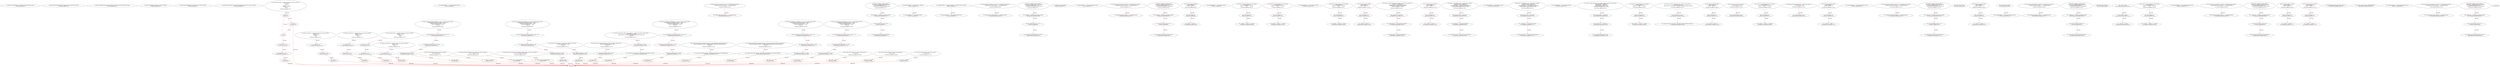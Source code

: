 digraph  {
13 [label="2_ function transfer(address to, uint256 value) external returns (bool);\n13-function_definition-3-3", method="transfer(address to,uint256 value)", type_label=function_definition];
28 [label="3_ function approve(address spender, uint256 value) external returns (bool);\n28-function_definition-4-4", method="approve(address spender,uint256 value)", type_label=function_definition];
43 [label="4_ function transferFrom(address from, address to, uint256 value) external returns (bool);\n43-function_definition-5-5", method="transferFrom(address from,address to,uint256 value)", type_label=function_definition];
62 [label="5_ function totalSupply() external view returns (uint256);\n62-function_definition-6-6", method="totalSupply()", type_label=function_definition];
70 [label="6_ function balanceOf(address who) external view returns (uint256);\n70-function_definition-7-7", method="balanceOf(address who)", type_label=function_definition];
82 [label="7_ function allowance(address owner, address spender) external view returns (uint256);\n82-function_definition-8-8", method="allowance(address owner,address spender)", type_label=function_definition];
133 [label="13_ function mul(uint256 a, uint256 b) internal pure returns (uint256) {\n        if (a == 0) {\n            return 0;\n        }\n        uint256 c = a * b;\n        require(c / a == b);\n        return c;\n    }\n133-function_definition-14-21", method="mul(uint256 a,uint256 b)", type_label=function_definition];
150 [label="14_ if_a == 0\n150-if-15-17", method="mul(uint256 a,uint256 b)", type_label=if];
2038 [label="14_ end_if", method="mul(uint256 a,uint256 b)", type_label=end_if];
155 [label="15_ return 0;\n155-return-16-16", method="mul(uint256 a,uint256 b)", type_label=return];
157 [label="17_ uint256 c = a * b;\n157-new_variable-18-18", method="mul(uint256 a,uint256 b)", type_label=new_variable];
165 [label="18_ require(c / a == b);\n165-expression_statement-19-19", method="mul(uint256 a,uint256 b)", type_label=expression_statement];
174 [label="19_ return c;\n174-return-20-20", method="mul(uint256 a,uint256 b)", type_label=return];
176 [label="21_ function div(uint256 a, uint256 b) internal pure returns (uint256) {\n        require(b > 0);\n        uint256 c = a / b;\n        return c;\n    }\n176-function_definition-22-26", method="div(uint256 a,uint256 b)", type_label=function_definition];
193 [label="22_ require(b > 0);\n193-expression_statement-23-23", method="div(uint256 a,uint256 b)", type_label=expression_statement];
200 [label="23_ uint256 c = a / b;\n200-new_variable-24-24", method="div(uint256 a,uint256 b)", type_label=new_variable];
208 [label="24_ return c;\n208-return-25-25", method="div(uint256 a,uint256 b)", type_label=return];
210 [label="26_ function sub(uint256 a, uint256 b) internal pure returns (uint256) {\n        require(b <= a);\n        uint256 c = a - b;\n        return c;\n    }\n210-function_definition-27-31", method="sub(uint256 a,uint256 b)", type_label=function_definition];
227 [label="27_ require(b <= a);\n227-expression_statement-28-28", method="sub(uint256 a,uint256 b)", type_label=expression_statement];
234 [label="28_ uint256 c = a - b;\n234-new_variable-29-29", method="sub(uint256 a,uint256 b)", type_label=new_variable];
242 [label="29_ return c;\n242-return-30-30", method="sub(uint256 a,uint256 b)", type_label=return];
244 [label="31_ function add(uint256 a, uint256 b) internal pure returns (uint256) {\n        uint256 c = a + b;\n        require(c >= a);\n        return c;\n    }\n244-function_definition-32-36", method="add(uint256 a,uint256 b)", type_label=function_definition];
261 [label="32_ uint256 c = a + b;\n261-new_variable-33-33", method="add(uint256 a,uint256 b)", type_label=new_variable];
269 [label="33_ require(c >= a);\n269-expression_statement-34-34", method="add(uint256 a,uint256 b)", type_label=expression_statement];
276 [label="34_ return c;\n276-return-35-35", method="add(uint256 a,uint256 b)", type_label=return];
278 [label="36_ function mod(uint256 a, uint256 b) internal pure returns (uint256) {\n        require(b != 0);\n        return a % b;\n    }\n278-function_definition-37-40", method="mod(uint256 a,uint256 b)", type_label=function_definition];
295 [label="37_ require(b != 0);\n295-expression_statement-38-38", method="mod(uint256 a,uint256 b)", type_label=expression_statement];
302 [label="38_ return a % b;\n302-return-39-39", method="mod(uint256 a,uint256 b)", type_label=return];
321 [label="44_ mapping(address => uint) public lockTime_intou1;\n321-new_variable-45-45", method="", type_label=new_variable];
328 [label="45_ function increaseLockTime_intou1(uint _secondsToIncrease) public {\n        lockTime_intou1[msg.sender] += _secondsToIncrease;   \n    }\n328-function_definition-46-48", method="increaseLockTime_intou1(uint _secondsToIncrease)", type_label=function_definition];
336 [label="46_ lockTime_intou1[msg.sender] += _secondsToIncrease;\n336-expression_statement-47-47", method="increaseLockTime_intou1(uint _secondsToIncrease)", type_label=expression_statement];
344 [label="48_ function withdraw_ovrflow1() public {\n        require(now > lockTime_intou1[msg.sender]);    \n        uint transferValue_intou1 = 10;           \n        msg.sender.transfer(transferValue_intou1);\n    }\n344-function_definition-49-53", method="withdraw_ovrflow1()", type_label=function_definition];
348 [label="49_ require(now > lockTime_intou1[msg.sender]);\n348-expression_statement-50-50", method="withdraw_ovrflow1()", type_label=expression_statement];
359 [label="50_ uint transferValue_intou1 = 10;\n359-new_variable-51-51", method="withdraw_ovrflow1()", type_label=new_variable];
365 [label="51_ msg.sender.transfer(transferValue_intou1);\n365-expression_statement-52-52", method="withdraw_ovrflow1()", type_label=expression_statement];
374 [label="53_ mapping (address => uint256) private _balances;\n374-new_variable-54-54", method="", type_label=new_variable];
381 [label="54_ mapping(address => uint) balances_intou2;\n381-new_variable-55-55", method="", type_label=new_variable];
387 [label="55_ function transfer_undrflow2(address _to, uint _value) public returns (bool) {\n    require(balances_intou2[msg.sender] - _value >= 0);   \n    balances_intou2[msg.sender] -= _value;   \n    balances_intou2[_to] += _value;   \n    return true;\n  }\n387-function_definition-56-61", method="transfer_undrflow2(address _to,uint _value)", type_label=function_definition];
403 [label="56_ require(balances_intou2[msg.sender] - _value >= 0);\n403-expression_statement-57-57", method="transfer_undrflow2(address _to,uint _value)", type_label=expression_statement];
416 [label="57_ balances_intou2[msg.sender] -= _value;\n416-expression_statement-58-58", method="transfer_undrflow2(address _to,uint _value)", type_label=expression_statement];
424 [label="58_ balances_intou2[_to] += _value;\n424-expression_statement-59-59", method="transfer_undrflow2(address _to,uint _value)", type_label=expression_statement];
430 [label="59_ return true;\n430-return-60-60", method="transfer_undrflow2(address _to,uint _value)", type_label=return];
433 [label="61_ mapping (address => mapping (address => uint256)) private _allowed;\n433-new_variable-62-62", method="", type_label=new_variable];
442 [label="62_ mapping(address => uint) public lockTime_intou17;\n442-new_variable-63-63", method="", type_label=new_variable];
449 [label="63_ function increaseLockTime_intou17(uint _secondsToIncrease) public {\n        lockTime_intou17[msg.sender] += _secondsToIncrease;   \n    }\n449-function_definition-64-66", method="increaseLockTime_intou17(uint _secondsToIncrease)", type_label=function_definition];
457 [label="64_ lockTime_intou17[msg.sender] += _secondsToIncrease;\n457-expression_statement-65-65", method="increaseLockTime_intou17(uint _secondsToIncrease)", type_label=expression_statement];
465 [label="66_ function withdraw_intou17() public {\n        require(now > lockTime_intou17[msg.sender]);    \n        uint transferValue_intou17 = 10;           \n        msg.sender.transfer(transferValue_intou17);\n    }\n465-function_definition-67-71", method="withdraw_intou17()", type_label=function_definition];
469 [label="67_ require(now > lockTime_intou17[msg.sender]);\n469-expression_statement-68-68", method="withdraw_intou17()", type_label=expression_statement];
480 [label="68_ uint transferValue_intou17 = 10;\n480-new_variable-69-69", method="withdraw_intou17()", type_label=new_variable];
486 [label="69_ msg.sender.transfer(transferValue_intou17);\n486-expression_statement-70-70", method="withdraw_intou17()", type_label=expression_statement];
495 [label="71_ uint256 private _totalSupply;\n495-new_variable-72-72", method="", type_label=new_variable];
500 [label="72_ function totalSupply() public view returns (uint256) {\n        return _totalSupply;\n    }\n500-function_definition-73-75", method="totalSupply()", type_label=function_definition];
509 [label="73_ return _totalSupply;\n509-return-74-74", method="totalSupply()", type_label=return];
511 [label="75_ mapping(address => uint) public lockTime_intou25;\n511-new_variable-76-76", method="", type_label=new_variable];
518 [label="76_ function increaseLockTime_intou25(uint _secondsToIncrease) public {\n        lockTime_intou25[msg.sender] += _secondsToIncrease;   \n    }\n518-function_definition-77-79", method="increaseLockTime_intou25(uint _secondsToIncrease)", type_label=function_definition];
526 [label="77_ lockTime_intou25[msg.sender] += _secondsToIncrease;\n526-expression_statement-78-78", method="increaseLockTime_intou25(uint _secondsToIncrease)", type_label=expression_statement];
534 [label="79_ function withdraw_intou25() public {\n        require(now > lockTime_intou25[msg.sender]);    \n        uint transferValue_intou25 = 10;           \n        msg.sender.transfer(transferValue_intou25);\n    }\n534-function_definition-80-84", method="withdraw_intou25()", type_label=function_definition];
538 [label="80_ require(now > lockTime_intou25[msg.sender]);\n538-expression_statement-81-81", method="withdraw_intou25()", type_label=expression_statement];
549 [label="81_ uint transferValue_intou25 = 10;\n549-new_variable-82-82", method="withdraw_intou25()", type_label=new_variable];
555 [label="82_ msg.sender.transfer(transferValue_intou25);\n555-expression_statement-83-83", method="withdraw_intou25()", type_label=expression_statement];
564 [label="84_ function balanceOf(address owner) public view returns (uint256) {\n        return _balances[owner];\n    }\n564-function_definition-85-87", method="balanceOf(address owner)", type_label=function_definition];
577 [label="85_ return _balances[owner];\n577-return-86-86", method="balanceOf(address owner)", type_label=return];
581 [label="87_ function bug_intou19() public{\n    uint8 vundflw =0;\n    vundflw = vundflw -10;    \n}\n581-function_definition-88-91", method="bug_intou19()", type_label=function_definition];
585 [label="88_ uint8 vundflw =0;\n585-new_variable-89-89", method="bug_intou19()", type_label=new_variable];
591 [label="89_ vundflw = vundflw -10;\n591-expression_statement-90-90", method="bug_intou19()", type_label=expression_statement];
597 [label="91_ function allowance(address owner, address spender) public view returns (uint256) {\n        return _allowed[owner][spender];\n    }\n597-function_definition-92-94", method="allowance(address owner,address spender)", type_label=function_definition];
614 [label="92_ return _allowed[owner][spender];\n614-return-93-93", method="allowance(address owner,address spender)", type_label=return];
620 [label="94_ mapping(address => uint) balances_intou26;\n620-new_variable-95-95", method="", type_label=new_variable];
626 [label="95_ function transfer_intou26(address _to, uint _value) public returns (bool) {\n    require(balances_intou26[msg.sender] - _value >= 0);   \n    balances_intou26[msg.sender] -= _value;   \n    balances_intou26[_to] += _value;   \n    return true;\n  }\n626-function_definition-96-101", method="transfer_intou26(address _to,uint _value)", type_label=function_definition];
642 [label="96_ require(balances_intou26[msg.sender] - _value >= 0);\n642-expression_statement-97-97", method="transfer_intou26(address _to,uint _value)", type_label=expression_statement];
655 [label="97_ balances_intou26[msg.sender] -= _value;\n655-expression_statement-98-98", method="transfer_intou26(address _to,uint _value)", type_label=expression_statement];
663 [label="98_ balances_intou26[_to] += _value;\n663-expression_statement-99-99", method="transfer_intou26(address _to,uint _value)", type_label=expression_statement];
669 [label="99_ return true;\n669-return-100-100", method="transfer_intou26(address _to,uint _value)", type_label=return];
672 [label="101_ function transfer(address to, uint256 value) public returns (bool) {\n        _transfer(msg.sender, to, value);\n        return true;\n    }\n672-function_definition-102-105", method="transfer(address to,uint256 value)", type_label=function_definition];
688 [label="102_ _transfer(msg.sender, to, value);\n688-expression_statement-103-103", method="transfer(address to,uint256 value)", type_label=expression_statement];
699 [label="103_ return true;\n699-return-104-104", method="transfer(address to,uint256 value)", type_label=return];
702 [label="105_ function bug_intou20(uint8 p_intou20) public{\n    uint8 vundflw1=0;\n    vundflw1 = vundflw1 + p_intou20;    \n}\n702-function_definition-106-109", method="bug_intou20(uint8 p_intou20)", type_label=function_definition];
710 [label="106_ uint8 vundflw1=0;\n710-new_variable-107-107", method="bug_intou20(uint8 p_intou20)", type_label=new_variable];
716 [label="107_ vundflw1 = vundflw1 + p_intou20;\n716-expression_statement-108-108", method="bug_intou20(uint8 p_intou20)", type_label=expression_statement];
722 [label="109_ function approve(address spender, uint256 value) public returns (bool) {\n        _approve(msg.sender, spender, value);\n        return true;\n    }\n722-function_definition-110-113", method="approve(address spender,uint256 value)", type_label=function_definition];
738 [label="110_ _approve(msg.sender, spender, value);\n738-expression_statement-111-111", method="approve(address spender,uint256 value)", type_label=expression_statement];
749 [label="111_ return true;\n749-return-112-112", method="approve(address spender,uint256 value)", type_label=return];
752 [label="113_ function bug_intou32(uint8 p_intou32) public{\n    uint8 vundflw1=0;\n    vundflw1 = vundflw1 + p_intou32;    \n}\n752-function_definition-114-117", method="bug_intou32(uint8 p_intou32)", type_label=function_definition];
760 [label="114_ uint8 vundflw1=0;\n760-new_variable-115-115", method="bug_intou32(uint8 p_intou32)", type_label=new_variable];
766 [label="115_ vundflw1 = vundflw1 + p_intou32;\n766-expression_statement-116-116", method="bug_intou32(uint8 p_intou32)", type_label=expression_statement];
772 [label="117_ function transferFrom(address from, address to, uint256 value) public returns (bool) {\n        _transfer(from, to, value);\n        _approve(from, msg.sender, _allowed[from][msg.sender].sub(value));\n        return true;\n    }\n772-function_definition-118-122", method="transferFrom(address from,address to,uint256 value)", type_label=function_definition];
792 [label="118_ _transfer(from, to, value);\n792-expression_statement-119-119", method="transferFrom(address from,address to,uint256 value)", type_label=expression_statement];
801 [label="119_ _approve(from, msg.sender, _allowed[from][msg.sender].sub(value));\n801-expression_statement-120-120", method="transferFrom(address from,address to,uint256 value)", type_label=expression_statement];
823 [label="120_ return true;\n823-return-121-121", method="transferFrom(address from,address to,uint256 value)", type_label=return];
826 [label="122_ mapping(address => uint) balances_intou38;\n826-new_variable-123-123", method="", type_label=new_variable];
832 [label="123_ function transfer_intou38(address _to, uint _value) public returns (bool) {\n    require(balances_intou38[msg.sender] - _value >= 0);   \n    balances_intou38[msg.sender] -= _value;   \n    balances_intou38[_to] += _value;   \n    return true;\n  }\n832-function_definition-124-129", method="transfer_intou38(address _to,uint _value)", type_label=function_definition];
848 [label="124_ require(balances_intou38[msg.sender] - _value >= 0);\n848-expression_statement-125-125", method="transfer_intou38(address _to,uint _value)", type_label=expression_statement];
861 [label="125_ balances_intou38[msg.sender] -= _value;\n861-expression_statement-126-126", method="transfer_intou38(address _to,uint _value)", type_label=expression_statement];
869 [label="126_ balances_intou38[_to] += _value;\n869-expression_statement-127-127", method="transfer_intou38(address _to,uint _value)", type_label=expression_statement];
875 [label="127_ return true;\n875-return-128-128", method="transfer_intou38(address _to,uint _value)", type_label=return];
878 [label="129_ function increaseAllowance(address spender, uint256 addedValue) public returns (bool) {\n        _approve(msg.sender, spender, _allowed[msg.sender][spender].add(addedValue));\n        return true;\n    }\n878-function_definition-130-133", method="increaseAllowance(address spender,uint256 addedValue)", type_label=function_definition];
894 [label="130_ _approve(msg.sender, spender, _allowed[msg.sender][spender].add(addedValue));\n894-expression_statement-131-131", method="increaseAllowance(address spender,uint256 addedValue)", type_label=expression_statement];
916 [label="131_ return true;\n916-return-132-132", method="increaseAllowance(address spender,uint256 addedValue)", type_label=return];
919 [label="133_ function bug_intou4(uint8 p_intou4) public{\n    uint8 vundflw1=0;\n    vundflw1 = vundflw1 + p_intou4;    \n}\n919-function_definition-134-137", method="bug_intou4(uint8 p_intou4)", type_label=function_definition];
927 [label="134_ uint8 vundflw1=0;\n927-new_variable-135-135", method="bug_intou4(uint8 p_intou4)", type_label=new_variable];
933 [label="135_ vundflw1 = vundflw1 + p_intou4;\n933-expression_statement-136-136", method="bug_intou4(uint8 p_intou4)", type_label=expression_statement];
939 [label="137_ function decreaseAllowance(address spender, uint256 subtractedValue) public returns (bool) {\n        _approve(msg.sender, spender, _allowed[msg.sender][spender].sub(subtractedValue));\n        return true;\n    }\n939-function_definition-138-141", method="decreaseAllowance(address spender,uint256 subtractedValue)", type_label=function_definition];
955 [label="138_ _approve(msg.sender, spender, _allowed[msg.sender][spender].sub(subtractedValue));\n955-expression_statement-139-139", method="decreaseAllowance(address spender,uint256 subtractedValue)", type_label=expression_statement];
977 [label="139_ return true;\n977-return-140-140", method="decreaseAllowance(address spender,uint256 subtractedValue)", type_label=return];
980 [label="141_ function bug_intou7() public{\n    uint8 vundflw =0;\n    vundflw = vundflw -10;    \n}\n980-function_definition-142-145", method="bug_intou7()", type_label=function_definition];
984 [label="142_ uint8 vundflw =0;\n984-new_variable-143-143", method="bug_intou7()", type_label=new_variable];
990 [label="143_ vundflw = vundflw -10;\n990-expression_statement-144-144", method="bug_intou7()", type_label=expression_statement];
996 [label="145_ function _transfer(address from, address to, uint256 value) internal {\n        require(to != address(0));\n        _balances[from] = _balances[from].sub(value);\n        _balances[to] = _balances[to].add(value);\n        emit Transfer(from, to, value);\n    }\n996-function_definition-146-151", method="_transfer(address from,address to,uint256 value)", type_label=function_definition];
1012 [label="146_ require(to != address(0));\n1012-expression_statement-147-147", method="_transfer(address from,address to,uint256 value)", type_label=expression_statement];
1021 [label="147_ _balances[from] = _balances[from].sub(value);\n1021-expression_statement-148-148", method="_transfer(address from,address to,uint256 value)", type_label=expression_statement];
1034 [label="148_ _balances[to] = _balances[to].add(value);\n1034-expression_statement-149-149", method="_transfer(address from,address to,uint256 value)", type_label=expression_statement];
1055 [label="151_ function bug_intou23() public{\n    uint8 vundflw =0;\n    vundflw = vundflw -10;    \n}\n1055-function_definition-152-155", method="bug_intou23()", type_label=function_definition];
1059 [label="152_ uint8 vundflw =0;\n1059-new_variable-153-153", method="bug_intou23()", type_label=new_variable];
1065 [label="153_ vundflw = vundflw -10;\n1065-expression_statement-154-154", method="bug_intou23()", type_label=expression_statement];
1071 [label="155_ function _mint(address account, uint256 value) internal {\n        require(account != address(0));\n        _totalSupply = _totalSupply.add(value);\n        _balances[account] = _balances[account].add(value);\n        emit Transfer(address(0), account, value);\n    }\n1071-function_definition-156-161", method="_mint(address account,uint256 value)", type_label=function_definition];
1083 [label="156_ require(account != address(0));\n1083-expression_statement-157-157", method="_mint(address account,uint256 value)", type_label=expression_statement];
1092 [label="157_ _totalSupply = _totalSupply.add(value);\n1092-expression_statement-158-158", method="_mint(address account,uint256 value)", type_label=expression_statement];
1101 [label="158_ _balances[account] = _balances[account].add(value);\n1101-expression_statement-159-159", method="_mint(address account,uint256 value)", type_label=expression_statement];
1124 [label="161_ mapping(address => uint) balances_intou14;\n1124-new_variable-162-162", method="", type_label=new_variable];
1130 [label="162_ function transfer_intou14(address _to, uint _value) public returns (bool) {\n    require(balances_intou14[msg.sender] - _value >= 0);   \n    balances_intou14[msg.sender] -= _value;   \n    balances_intou14[_to] += _value;   \n    return true;\n  }\n1130-function_definition-163-168", method="transfer_intou14(address _to,uint _value)", type_label=function_definition];
1146 [label="163_ require(balances_intou14[msg.sender] - _value >= 0);\n1146-expression_statement-164-164", method="transfer_intou14(address _to,uint _value)", type_label=expression_statement];
1159 [label="164_ balances_intou14[msg.sender] -= _value;\n1159-expression_statement-165-165", method="transfer_intou14(address _to,uint _value)", type_label=expression_statement];
1167 [label="165_ balances_intou14[_to] += _value;\n1167-expression_statement-166-166", method="transfer_intou14(address _to,uint _value)", type_label=expression_statement];
1173 [label="166_ return true;\n1173-return-167-167", method="transfer_intou14(address _to,uint _value)", type_label=return];
1176 [label="168_ function _burn(address account, uint256 value) internal {\n        require(account != address(0));\n        _totalSupply = _totalSupply.sub(value);\n        _balances[account] = _balances[account].sub(value);\n        emit Transfer(account, address(0), value);\n    }\n1176-function_definition-169-174", method="_burn(address account,uint256 value)", type_label=function_definition];
1188 [label="169_ require(account != address(0));\n1188-expression_statement-170-170", method="_burn(address account,uint256 value)", type_label=expression_statement];
1197 [label="170_ _totalSupply = _totalSupply.sub(value);\n1197-expression_statement-171-171", method="_burn(address account,uint256 value)", type_label=expression_statement];
1206 [label="171_ _balances[account] = _balances[account].sub(value);\n1206-expression_statement-172-172", method="_burn(address account,uint256 value)", type_label=expression_statement];
1229 [label="174_ mapping(address => uint) balances_intou30;\n1229-new_variable-175-175", method="", type_label=new_variable];
1235 [label="175_ function transfer_intou30(address _to, uint _value) public returns (bool) {\n    require(balances_intou30[msg.sender] - _value >= 0);   \n    balances_intou30[msg.sender] -= _value;   \n    balances_intou30[_to] += _value;   \n    return true;\n  }\n1235-function_definition-176-181", method="transfer_intou30(address _to,uint _value)", type_label=function_definition];
1251 [label="176_ require(balances_intou30[msg.sender] - _value >= 0);\n1251-expression_statement-177-177", method="transfer_intou30(address _to,uint _value)", type_label=expression_statement];
1264 [label="177_ balances_intou30[msg.sender] -= _value;\n1264-expression_statement-178-178", method="transfer_intou30(address _to,uint _value)", type_label=expression_statement];
1272 [label="178_ balances_intou30[_to] += _value;\n1272-expression_statement-179-179", method="transfer_intou30(address _to,uint _value)", type_label=expression_statement];
1278 [label="179_ return true;\n1278-return-180-180", method="transfer_intou30(address _to,uint _value)", type_label=return];
1281 [label="181_ function _approve(address owner, address spender, uint256 value) internal {\n        require(spender != address(0));\n        require(owner != address(0));\n        _allowed[owner][spender] = value;\n        emit Approval(owner, spender, value);\n    }\n1281-function_definition-182-187", method="_approve(address owner,address spender,uint256 value)", type_label=function_definition];
1297 [label="182_ require(spender != address(0));\n1297-expression_statement-183-183", method="_approve(address owner,address spender,uint256 value)", type_label=expression_statement];
1306 [label="183_ require(owner != address(0));\n1306-expression_statement-184-184", method="_approve(address owner,address spender,uint256 value)", type_label=expression_statement];
1315 [label="184_ _allowed[owner][spender] = value;\n1315-expression_statement-185-185", method="_approve(address owner,address spender,uint256 value)", type_label=expression_statement];
1331 [label="187_ function bug_intou8(uint8 p_intou8) public{\n    uint8 vundflw1=0;\n    vundflw1 = vundflw1 + p_intou8;    \n}\n1331-function_definition-188-191", method="bug_intou8(uint8 p_intou8)", type_label=function_definition];
1339 [label="188_ uint8 vundflw1=0;\n1339-new_variable-189-189", method="bug_intou8(uint8 p_intou8)", type_label=new_variable];
1345 [label="189_ vundflw1 = vundflw1 + p_intou8;\n1345-expression_statement-190-190", method="bug_intou8(uint8 p_intou8)", type_label=expression_statement];
1351 [label="191_ function _burnFrom(address account, uint256 value) internal {\n        _burn(account, value);\n        _approve(account, msg.sender, _allowed[account][msg.sender].sub(value));\n    }\n1351-function_definition-192-195", method="_burnFrom(address account,uint256 value)", type_label=function_definition];
1363 [label="192_ _burn(account, value);\n1363-expression_statement-193-193", method="_burnFrom(address account,uint256 value)", type_label=expression_statement];
1370 [label="193_ _approve(account, msg.sender, _allowed[account][msg.sender].sub(value));\n1370-expression_statement-194-194", method="_burnFrom(address account,uint256 value)", type_label=expression_statement];
1392 [label="195_ function bug_intou39() public{\n    uint8 vundflw =0;\n    vundflw = vundflw -10;    \n}\n1392-function_definition-196-199", method="bug_intou39()", type_label=function_definition];
1396 [label="196_ uint8 vundflw =0;\n1396-new_variable-197-197", method="bug_intou39()", type_label=new_variable];
1402 [label="197_ vundflw = vundflw -10;\n1402-expression_statement-198-198", method="bug_intou39()", type_label=expression_statement];
1418 [label="202_ function burn(uint256 value) public {\n        _burn(msg.sender, value);\n    }\n1418-function_definition-203-205", method="burn(uint256 value)", type_label=function_definition];
1426 [label="203_ _burn(msg.sender, value);\n1426-expression_statement-204-204", method="burn(uint256 value)", type_label=expression_statement];
1435 [label="205_ function bug_intou36(uint8 p_intou36) public{\n    uint8 vundflw1=0;\n    vundflw1 = vundflw1 + p_intou36;    \n}\n1435-function_definition-206-209", method="bug_intou36(uint8 p_intou36)", type_label=function_definition];
1443 [label="206_ uint8 vundflw1=0;\n1443-new_variable-207-207", method="bug_intou36(uint8 p_intou36)", type_label=new_variable];
1449 [label="207_ vundflw1 = vundflw1 + p_intou36;\n1449-expression_statement-208-208", method="bug_intou36(uint8 p_intou36)", type_label=expression_statement];
1455 [label="209_ function burnFrom(address from, uint256 value) public {\n        _burnFrom(from, value);\n    }\n1455-function_definition-210-212", method="burnFrom(address from,uint256 value)", type_label=function_definition];
1467 [label="210_ _burnFrom(from, value);\n1467-expression_statement-211-211", method="burnFrom(address from,uint256 value)", type_label=expression_statement];
1474 [label="212_ function bug_intou35() public{\n    uint8 vundflw =0;\n    vundflw = vundflw -10;    \n}\n1474-function_definition-213-216", method="bug_intou35()", type_label=function_definition];
1478 [label="213_ uint8 vundflw =0;\n1478-new_variable-214-214", method="bug_intou35()", type_label=new_variable];
1484 [label="214_ vundflw = vundflw -10;\n1484-expression_statement-215-215", method="bug_intou35()", type_label=expression_statement];
1500 [label="219_ mapping(address => uint) public lockTime_intou37;\n1500-new_variable-220-220", method="", type_label=new_variable];
1507 [label="220_ function increaseLockTime_intou37(uint _secondsToIncrease) public {\n        lockTime_intou37[msg.sender] += _secondsToIncrease;   \n    }\n1507-function_definition-221-223", method="increaseLockTime_intou37(uint _secondsToIncrease)", type_label=function_definition];
1515 [label="221_ lockTime_intou37[msg.sender] += _secondsToIncrease;\n1515-expression_statement-222-222", method="increaseLockTime_intou37(uint _secondsToIncrease)", type_label=expression_statement];
1523 [label="223_ function withdraw_intou37() public {\n        require(now > lockTime_intou37[msg.sender]);    \n        uint transferValue_intou37 = 10;           \n        msg.sender.transfer(transferValue_intou37);\n    }\n1523-function_definition-224-228", method="withdraw_intou37()", type_label=function_definition];
1527 [label="224_ require(now > lockTime_intou37[msg.sender]);\n1527-expression_statement-225-225", method="withdraw_intou37()", type_label=expression_statement];
1538 [label="225_ uint transferValue_intou37 = 10;\n1538-new_variable-226-226", method="withdraw_intou37()", type_label=new_variable];
1544 [label="226_ msg.sender.transfer(transferValue_intou37);\n1544-expression_statement-227-227", method="withdraw_intou37()", type_label=expression_statement];
1553 [label="228_ string private _name;\n1553-new_variable-229-229", method="", type_label=new_variable];
1558 [label="229_ function bug_intou3() public{\n    uint8 vundflw =0;\n    vundflw = vundflw -10;    \n}\n1558-function_definition-230-233", method="bug_intou3()", type_label=function_definition];
1562 [label="230_ uint8 vundflw =0;\n1562-new_variable-231-231", method="bug_intou3()", type_label=new_variable];
1568 [label="231_ vundflw = vundflw -10;\n1568-expression_statement-232-232", method="bug_intou3()", type_label=expression_statement];
1574 [label="233_ string private _symbol;\n1574-new_variable-234-234", method="", type_label=new_variable];
1579 [label="234_ mapping(address => uint) public lockTime_intou9;\n1579-new_variable-235-235", method="", type_label=new_variable];
1586 [label="235_ function increaseLockTime_intou9(uint _secondsToIncrease) public {\n        lockTime_intou9[msg.sender] += _secondsToIncrease;   \n    }\n1586-function_definition-236-238", method="increaseLockTime_intou9(uint _secondsToIncrease)", type_label=function_definition];
1594 [label="236_ lockTime_intou9[msg.sender] += _secondsToIncrease;\n1594-expression_statement-237-237", method="increaseLockTime_intou9(uint _secondsToIncrease)", type_label=expression_statement];
1602 [label="238_ function withdraw_intou9() public {\n        require(now > lockTime_intou9[msg.sender]);    \n        uint transferValue_intou9 = 10;           \n        msg.sender.transfer(transferValue_intou9);\n    }\n1602-function_definition-239-243", method="withdraw_intou9()", type_label=function_definition];
1606 [label="239_ require(now > lockTime_intou9[msg.sender]);\n1606-expression_statement-240-240", method="withdraw_intou9()", type_label=expression_statement];
1617 [label="240_ uint transferValue_intou9 = 10;\n1617-new_variable-241-241", method="withdraw_intou9()", type_label=new_variable];
1623 [label="241_ msg.sender.transfer(transferValue_intou9);\n1623-expression_statement-242-242", method="withdraw_intou9()", type_label=expression_statement];
1632 [label="243_ uint8 private _decimals;\n1632-new_variable-244-244", method="", type_label=new_variable];
1651 [label="245_ _name = name;\n1651-expression_statement-246-246", method="", type_label=expression_statement];
1655 [label="246_ _symbol = symbol;\n1655-expression_statement-247-247", method="", type_label=expression_statement];
1659 [label="247_ _decimals = decimals;\n1659-expression_statement-248-248", method="", type_label=expression_statement];
1663 [label="249_ function bug_intou40(uint8 p_intou40) public{\n    uint8 vundflw1=0;\n    vundflw1 = vundflw1 + p_intou40;    \n}\n1663-function_definition-250-253", method="bug_intou40(uint8 p_intou40)", type_label=function_definition];
1671 [label="250_ uint8 vundflw1=0;\n1671-new_variable-251-251", method="bug_intou40(uint8 p_intou40)", type_label=new_variable];
1677 [label="251_ vundflw1 = vundflw1 + p_intou40;\n1677-expression_statement-252-252", method="bug_intou40(uint8 p_intou40)", type_label=expression_statement];
1683 [label="253_ function name() public view returns (string memory) {\n        return _name;\n    }\n1683-function_definition-254-256", method="name()", type_label=function_definition];
1692 [label="254_ return _name;\n1692-return-255-255", method="name()", type_label=return];
1694 [label="256_ mapping(address => uint) public lockTime_intou33;\n1694-new_variable-257-257", method="", type_label=new_variable];
1701 [label="257_ function increaseLockTime_intou33(uint _secondsToIncrease) public {\n        lockTime_intou33[msg.sender] += _secondsToIncrease;   \n    }\n1701-function_definition-258-260", method="increaseLockTime_intou33(uint _secondsToIncrease)", type_label=function_definition];
1709 [label="258_ lockTime_intou33[msg.sender] += _secondsToIncrease;\n1709-expression_statement-259-259", method="increaseLockTime_intou33(uint _secondsToIncrease)", type_label=expression_statement];
1717 [label="260_ function withdraw_intou33() public {\n        require(now > lockTime_intou33[msg.sender]);    \n        uint transferValue_intou33 = 10;           \n        msg.sender.transfer(transferValue_intou33);\n    }\n1717-function_definition-261-265", method="withdraw_intou33()", type_label=function_definition];
1721 [label="261_ require(now > lockTime_intou33[msg.sender]);\n1721-expression_statement-262-262", method="withdraw_intou33()", type_label=expression_statement];
1732 [label="262_ uint transferValue_intou33 = 10;\n1732-new_variable-263-263", method="withdraw_intou33()", type_label=new_variable];
1738 [label="263_ msg.sender.transfer(transferValue_intou33);\n1738-expression_statement-264-264", method="withdraw_intou33()", type_label=expression_statement];
1747 [label="265_ function symbol() public view returns (string memory) {\n        return _symbol;\n    }\n1747-function_definition-266-268", method="symbol()", type_label=function_definition];
1756 [label="266_ return _symbol;\n1756-return-267-267", method="symbol()", type_label=return];
1758 [label="268_ function bug_intou27() public{\n    uint8 vundflw =0;\n    vundflw = vundflw -10;    \n}\n1758-function_definition-269-272", method="bug_intou27()", type_label=function_definition];
1762 [label="269_ uint8 vundflw =0;\n1762-new_variable-270-270", method="bug_intou27()", type_label=new_variable];
1768 [label="270_ vundflw = vundflw -10;\n1768-expression_statement-271-271", method="bug_intou27()", type_label=expression_statement];
1774 [label="272_ function decimals() public view returns (uint8) {\n        return _decimals;\n    }\n1774-function_definition-273-275", method="decimals()", type_label=function_definition];
1783 [label="273_ return _decimals;\n1783-return-274-274", method="decimals()", type_label=return];
1785 [label="275_ function bug_intou31() public{\n    uint8 vundflw =0;\n    vundflw = vundflw -10;    \n}\n1785-function_definition-276-279", method="bug_intou31()", type_label=function_definition];
1789 [label="276_ uint8 vundflw =0;\n1789-new_variable-277-277", method="bug_intou31()", type_label=new_variable];
1795 [label="277_ vundflw = vundflw -10;\n1795-expression_statement-278-278", method="bug_intou31()", type_label=expression_statement];
1818 [label="282_ ERC20Detailed('Aggregion Token', 'AGR', 4)\n1818-expression_statement-283-283", method="", type_label=expression_statement];
1829 [label="283_ super._mint(msg.sender, 30000000000000);\n1829-expression_statement-284-284", method="", type_label=expression_statement];
1840 [label="285_ mapping(address => uint) public lockTime_intou13;\n1840-new_variable-286-286", method="", type_label=new_variable];
1847 [label="286_ function increaseLockTime_intou13(uint _secondsToIncrease) public {\n        lockTime_intou13[msg.sender] += _secondsToIncrease;   \n    }\n1847-function_definition-287-289", method="increaseLockTime_intou13(uint _secondsToIncrease)", type_label=function_definition];
1855 [label="287_ lockTime_intou13[msg.sender] += _secondsToIncrease;\n1855-expression_statement-288-288", method="increaseLockTime_intou13(uint _secondsToIncrease)", type_label=expression_statement];
1863 [label="289_ function withdraw_intou13() public {\n        require(now > lockTime_intou13[msg.sender]);    \n        uint transferValue_intou13 = 10;           \n        msg.sender.transfer(transferValue_intou13);\n    }\n1863-function_definition-290-294", method="withdraw_intou13()", type_label=function_definition];
1867 [label="290_ require(now > lockTime_intou13[msg.sender]);\n1867-expression_statement-291-291", method="withdraw_intou13()", type_label=expression_statement];
1878 [label="291_ uint transferValue_intou13 = 10;\n1878-new_variable-292-292", method="withdraw_intou13()", type_label=new_variable];
1884 [label="292_ msg.sender.transfer(transferValue_intou13);\n1884-expression_statement-293-293", method="withdraw_intou13()", type_label=expression_statement];
1 [label="0_ start_node", method="", type_label=start];
2 [label="0_ exit_node", method="", type_label=exit];
133 -> 150  [color=red, controlflow_type=next_line, edge_type=CFG_edge, key=0, label=next_line];
150 -> 155  [color=red, controlflow_type=pos_next, edge_type=CFG_edge, key=0, label=pos_next];
150 -> 2038  [color=red, controlflow_type=neg_next, edge_type=CFG_edge, key=0, label=neg_next];
2038 -> 157  [color=red, controlflow_type=next_line, edge_type=CFG_edge, key=0, label=next_line];
155 -> 2038  [color=red, controlflow_type=end_if, edge_type=CFG_edge, key=0, label=end_if];
155 -> 2  [color=red, controlflow_type=return_exit, edge_type=CFG_edge, key=0, label=return_exit];
157 -> 165  [color=red, controlflow_type=next_line, edge_type=CFG_edge, key=0, label=next_line];
165 -> 174  [color=red, controlflow_type=next_line, edge_type=CFG_edge, key=0, label=next_line];
174 -> 2  [color=red, controlflow_type=return_exit, edge_type=CFG_edge, key=0, label=return_exit];
176 -> 193  [color=red, controlflow_type=next_line, edge_type=CFG_edge, key=0, label=next_line];
193 -> 200  [color=red, controlflow_type=next_line, edge_type=CFG_edge, key=0, label=next_line];
200 -> 208  [color=red, controlflow_type=next_line, edge_type=CFG_edge, key=0, label=next_line];
208 -> 2  [color=red, controlflow_type=return_exit, edge_type=CFG_edge, key=0, label=return_exit];
210 -> 227  [color=red, controlflow_type=next_line, edge_type=CFG_edge, key=0, label=next_line];
227 -> 234  [color=red, controlflow_type=next_line, edge_type=CFG_edge, key=0, label=next_line];
234 -> 242  [color=red, controlflow_type=next_line, edge_type=CFG_edge, key=0, label=next_line];
242 -> 2  [color=red, controlflow_type=return_exit, edge_type=CFG_edge, key=0, label=return_exit];
244 -> 261  [color=red, controlflow_type=next_line, edge_type=CFG_edge, key=0, label=next_line];
261 -> 269  [color=red, controlflow_type=next_line, edge_type=CFG_edge, key=0, label=next_line];
269 -> 276  [color=red, controlflow_type=next_line, edge_type=CFG_edge, key=0, label=next_line];
276 -> 2  [color=red, controlflow_type=return_exit, edge_type=CFG_edge, key=0, label=return_exit];
278 -> 295  [color=red, controlflow_type=next_line, edge_type=CFG_edge, key=0, label=next_line];
295 -> 302  [color=red, controlflow_type=next_line, edge_type=CFG_edge, key=0, label=next_line];
302 -> 2  [color=red, controlflow_type=return_exit, edge_type=CFG_edge, key=0, label=return_exit];
328 -> 336  [color=red, controlflow_type=next_line, edge_type=CFG_edge, key=0, label=next_line];
344 -> 348  [color=red, controlflow_type=next_line, edge_type=CFG_edge, key=0, label=next_line];
348 -> 359  [color=red, controlflow_type=next_line, edge_type=CFG_edge, key=0, label=next_line];
359 -> 365  [color=red, controlflow_type=next_line, edge_type=CFG_edge, key=0, label=next_line];
374 -> 381  [color=red, controlflow_type=next_line, edge_type=CFG_edge, key=0, label=next_line];
387 -> 403  [color=red, controlflow_type=next_line, edge_type=CFG_edge, key=0, label=next_line];
403 -> 416  [color=red, controlflow_type=next_line, edge_type=CFG_edge, key=0, label=next_line];
416 -> 424  [color=red, controlflow_type=next_line, edge_type=CFG_edge, key=0, label=next_line];
424 -> 430  [color=red, controlflow_type=next_line, edge_type=CFG_edge, key=0, label=next_line];
430 -> 2  [color=red, controlflow_type=return_exit, edge_type=CFG_edge, key=0, label=return_exit];
433 -> 442  [color=red, controlflow_type=next_line, edge_type=CFG_edge, key=0, label=next_line];
449 -> 457  [color=red, controlflow_type=next_line, edge_type=CFG_edge, key=0, label=next_line];
465 -> 469  [color=red, controlflow_type=next_line, edge_type=CFG_edge, key=0, label=next_line];
469 -> 480  [color=red, controlflow_type=next_line, edge_type=CFG_edge, key=0, label=next_line];
480 -> 486  [color=red, controlflow_type=next_line, edge_type=CFG_edge, key=0, label=next_line];
500 -> 509  [color=red, controlflow_type=next_line, edge_type=CFG_edge, key=0, label=next_line];
509 -> 2  [color=red, controlflow_type=return_exit, edge_type=CFG_edge, key=0, label=return_exit];
518 -> 526  [color=red, controlflow_type=next_line, edge_type=CFG_edge, key=0, label=next_line];
534 -> 538  [color=red, controlflow_type=next_line, edge_type=CFG_edge, key=0, label=next_line];
538 -> 549  [color=red, controlflow_type=next_line, edge_type=CFG_edge, key=0, label=next_line];
549 -> 555  [color=red, controlflow_type=next_line, edge_type=CFG_edge, key=0, label=next_line];
564 -> 577  [color=red, controlflow_type=next_line, edge_type=CFG_edge, key=0, label=next_line];
577 -> 2  [color=red, controlflow_type=return_exit, edge_type=CFG_edge, key=0, label=return_exit];
581 -> 585  [color=red, controlflow_type=next_line, edge_type=CFG_edge, key=0, label=next_line];
585 -> 591  [color=red, controlflow_type=next_line, edge_type=CFG_edge, key=0, label=next_line];
597 -> 614  [color=red, controlflow_type=next_line, edge_type=CFG_edge, key=0, label=next_line];
614 -> 2  [color=red, controlflow_type=return_exit, edge_type=CFG_edge, key=0, label=return_exit];
626 -> 642  [color=red, controlflow_type=next_line, edge_type=CFG_edge, key=0, label=next_line];
642 -> 655  [color=red, controlflow_type=next_line, edge_type=CFG_edge, key=0, label=next_line];
655 -> 663  [color=red, controlflow_type=next_line, edge_type=CFG_edge, key=0, label=next_line];
663 -> 669  [color=red, controlflow_type=next_line, edge_type=CFG_edge, key=0, label=next_line];
669 -> 2  [color=red, controlflow_type=return_exit, edge_type=CFG_edge, key=0, label=return_exit];
672 -> 688  [color=red, controlflow_type=next_line, edge_type=CFG_edge, key=0, label=next_line];
688 -> 699  [color=red, controlflow_type=next_line, edge_type=CFG_edge, key=0, label=next_line];
699 -> 2  [color=red, controlflow_type=return_exit, edge_type=CFG_edge, key=0, label=return_exit];
702 -> 710  [color=red, controlflow_type=next_line, edge_type=CFG_edge, key=0, label=next_line];
710 -> 716  [color=red, controlflow_type=next_line, edge_type=CFG_edge, key=0, label=next_line];
722 -> 738  [color=red, controlflow_type=next_line, edge_type=CFG_edge, key=0, label=next_line];
738 -> 749  [color=red, controlflow_type=next_line, edge_type=CFG_edge, key=0, label=next_line];
749 -> 2  [color=red, controlflow_type=return_exit, edge_type=CFG_edge, key=0, label=return_exit];
752 -> 760  [color=red, controlflow_type=next_line, edge_type=CFG_edge, key=0, label=next_line];
760 -> 766  [color=red, controlflow_type=next_line, edge_type=CFG_edge, key=0, label=next_line];
772 -> 792  [color=red, controlflow_type=next_line, edge_type=CFG_edge, key=0, label=next_line];
792 -> 801  [color=red, controlflow_type=next_line, edge_type=CFG_edge, key=0, label=next_line];
801 -> 823  [color=red, controlflow_type=next_line, edge_type=CFG_edge, key=0, label=next_line];
823 -> 2  [color=red, controlflow_type=return_exit, edge_type=CFG_edge, key=0, label=return_exit];
832 -> 848  [color=red, controlflow_type=next_line, edge_type=CFG_edge, key=0, label=next_line];
848 -> 861  [color=red, controlflow_type=next_line, edge_type=CFG_edge, key=0, label=next_line];
861 -> 869  [color=red, controlflow_type=next_line, edge_type=CFG_edge, key=0, label=next_line];
869 -> 875  [color=red, controlflow_type=next_line, edge_type=CFG_edge, key=0, label=next_line];
875 -> 2  [color=red, controlflow_type=return_exit, edge_type=CFG_edge, key=0, label=return_exit];
878 -> 894  [color=red, controlflow_type=next_line, edge_type=CFG_edge, key=0, label=next_line];
894 -> 916  [color=red, controlflow_type=next_line, edge_type=CFG_edge, key=0, label=next_line];
916 -> 2  [color=red, controlflow_type=return_exit, edge_type=CFG_edge, key=0, label=return_exit];
919 -> 927  [color=red, controlflow_type=next_line, edge_type=CFG_edge, key=0, label=next_line];
927 -> 933  [color=red, controlflow_type=next_line, edge_type=CFG_edge, key=0, label=next_line];
939 -> 955  [color=red, controlflow_type=next_line, edge_type=CFG_edge, key=0, label=next_line];
955 -> 977  [color=red, controlflow_type=next_line, edge_type=CFG_edge, key=0, label=next_line];
977 -> 2  [color=red, controlflow_type=return_exit, edge_type=CFG_edge, key=0, label=return_exit];
980 -> 984  [color=red, controlflow_type=next_line, edge_type=CFG_edge, key=0, label=next_line];
984 -> 990  [color=red, controlflow_type=next_line, edge_type=CFG_edge, key=0, label=next_line];
996 -> 1012  [color=red, controlflow_type=next_line, edge_type=CFG_edge, key=0, label=next_line];
1012 -> 1021  [color=red, controlflow_type=next_line, edge_type=CFG_edge, key=0, label=next_line];
1021 -> 1034  [color=red, controlflow_type=next_line, edge_type=CFG_edge, key=0, label=next_line];
1055 -> 1059  [color=red, controlflow_type=next_line, edge_type=CFG_edge, key=0, label=next_line];
1059 -> 1065  [color=red, controlflow_type=next_line, edge_type=CFG_edge, key=0, label=next_line];
1071 -> 1083  [color=red, controlflow_type=next_line, edge_type=CFG_edge, key=0, label=next_line];
1083 -> 1092  [color=red, controlflow_type=next_line, edge_type=CFG_edge, key=0, label=next_line];
1092 -> 1101  [color=red, controlflow_type=next_line, edge_type=CFG_edge, key=0, label=next_line];
1130 -> 1146  [color=red, controlflow_type=next_line, edge_type=CFG_edge, key=0, label=next_line];
1146 -> 1159  [color=red, controlflow_type=next_line, edge_type=CFG_edge, key=0, label=next_line];
1159 -> 1167  [color=red, controlflow_type=next_line, edge_type=CFG_edge, key=0, label=next_line];
1167 -> 1173  [color=red, controlflow_type=next_line, edge_type=CFG_edge, key=0, label=next_line];
1173 -> 2  [color=red, controlflow_type=return_exit, edge_type=CFG_edge, key=0, label=return_exit];
1176 -> 1188  [color=red, controlflow_type=next_line, edge_type=CFG_edge, key=0, label=next_line];
1188 -> 1197  [color=red, controlflow_type=next_line, edge_type=CFG_edge, key=0, label=next_line];
1197 -> 1206  [color=red, controlflow_type=next_line, edge_type=CFG_edge, key=0, label=next_line];
1235 -> 1251  [color=red, controlflow_type=next_line, edge_type=CFG_edge, key=0, label=next_line];
1251 -> 1264  [color=red, controlflow_type=next_line, edge_type=CFG_edge, key=0, label=next_line];
1264 -> 1272  [color=red, controlflow_type=next_line, edge_type=CFG_edge, key=0, label=next_line];
1272 -> 1278  [color=red, controlflow_type=next_line, edge_type=CFG_edge, key=0, label=next_line];
1278 -> 2  [color=red, controlflow_type=return_exit, edge_type=CFG_edge, key=0, label=return_exit];
1281 -> 1297  [color=red, controlflow_type=next_line, edge_type=CFG_edge, key=0, label=next_line];
1297 -> 1306  [color=red, controlflow_type=next_line, edge_type=CFG_edge, key=0, label=next_line];
1306 -> 1315  [color=red, controlflow_type=next_line, edge_type=CFG_edge, key=0, label=next_line];
1331 -> 1339  [color=red, controlflow_type=next_line, edge_type=CFG_edge, key=0, label=next_line];
1339 -> 1345  [color=red, controlflow_type=next_line, edge_type=CFG_edge, key=0, label=next_line];
1351 -> 1363  [color=red, controlflow_type=next_line, edge_type=CFG_edge, key=0, label=next_line];
1363 -> 1370  [color=red, controlflow_type=next_line, edge_type=CFG_edge, key=0, label=next_line];
1392 -> 1396  [color=red, controlflow_type=next_line, edge_type=CFG_edge, key=0, label=next_line];
1396 -> 1402  [color=red, controlflow_type=next_line, edge_type=CFG_edge, key=0, label=next_line];
1418 -> 1426  [color=red, controlflow_type=next_line, edge_type=CFG_edge, key=0, label=next_line];
1435 -> 1443  [color=red, controlflow_type=next_line, edge_type=CFG_edge, key=0, label=next_line];
1443 -> 1449  [color=red, controlflow_type=next_line, edge_type=CFG_edge, key=0, label=next_line];
1455 -> 1467  [color=red, controlflow_type=next_line, edge_type=CFG_edge, key=0, label=next_line];
1474 -> 1478  [color=red, controlflow_type=next_line, edge_type=CFG_edge, key=0, label=next_line];
1478 -> 1484  [color=red, controlflow_type=next_line, edge_type=CFG_edge, key=0, label=next_line];
1507 -> 1515  [color=red, controlflow_type=next_line, edge_type=CFG_edge, key=0, label=next_line];
1523 -> 1527  [color=red, controlflow_type=next_line, edge_type=CFG_edge, key=0, label=next_line];
1527 -> 1538  [color=red, controlflow_type=next_line, edge_type=CFG_edge, key=0, label=next_line];
1538 -> 1544  [color=red, controlflow_type=next_line, edge_type=CFG_edge, key=0, label=next_line];
1558 -> 1562  [color=red, controlflow_type=next_line, edge_type=CFG_edge, key=0, label=next_line];
1562 -> 1568  [color=red, controlflow_type=next_line, edge_type=CFG_edge, key=0, label=next_line];
1574 -> 1579  [color=red, controlflow_type=next_line, edge_type=CFG_edge, key=0, label=next_line];
1586 -> 1594  [color=red, controlflow_type=next_line, edge_type=CFG_edge, key=0, label=next_line];
1602 -> 1606  [color=red, controlflow_type=next_line, edge_type=CFG_edge, key=0, label=next_line];
1606 -> 1617  [color=red, controlflow_type=next_line, edge_type=CFG_edge, key=0, label=next_line];
1617 -> 1623  [color=red, controlflow_type=next_line, edge_type=CFG_edge, key=0, label=next_line];
1651 -> 1655  [color=red, controlflow_type=next_line, edge_type=CFG_edge, key=0, label=next_line];
1655 -> 1659  [color=red, controlflow_type=next_line, edge_type=CFG_edge, key=0, label=next_line];
1663 -> 1671  [color=red, controlflow_type=next_line, edge_type=CFG_edge, key=0, label=next_line];
1671 -> 1677  [color=red, controlflow_type=next_line, edge_type=CFG_edge, key=0, label=next_line];
1683 -> 1692  [color=red, controlflow_type=next_line, edge_type=CFG_edge, key=0, label=next_line];
1692 -> 2  [color=red, controlflow_type=return_exit, edge_type=CFG_edge, key=0, label=return_exit];
1701 -> 1709  [color=red, controlflow_type=next_line, edge_type=CFG_edge, key=0, label=next_line];
1717 -> 1721  [color=red, controlflow_type=next_line, edge_type=CFG_edge, key=0, label=next_line];
1721 -> 1732  [color=red, controlflow_type=next_line, edge_type=CFG_edge, key=0, label=next_line];
1732 -> 1738  [color=red, controlflow_type=next_line, edge_type=CFG_edge, key=0, label=next_line];
1747 -> 1756  [color=red, controlflow_type=next_line, edge_type=CFG_edge, key=0, label=next_line];
1756 -> 2  [color=red, controlflow_type=return_exit, edge_type=CFG_edge, key=0, label=return_exit];
1758 -> 1762  [color=red, controlflow_type=next_line, edge_type=CFG_edge, key=0, label=next_line];
1762 -> 1768  [color=red, controlflow_type=next_line, edge_type=CFG_edge, key=0, label=next_line];
1774 -> 1783  [color=red, controlflow_type=next_line, edge_type=CFG_edge, key=0, label=next_line];
1783 -> 2  [color=red, controlflow_type=return_exit, edge_type=CFG_edge, key=0, label=return_exit];
1785 -> 1789  [color=red, controlflow_type=next_line, edge_type=CFG_edge, key=0, label=next_line];
1789 -> 1795  [color=red, controlflow_type=next_line, edge_type=CFG_edge, key=0, label=next_line];
1847 -> 1855  [color=red, controlflow_type=next_line, edge_type=CFG_edge, key=0, label=next_line];
1863 -> 1867  [color=red, controlflow_type=next_line, edge_type=CFG_edge, key=0, label=next_line];
1867 -> 1878  [color=red, controlflow_type=next_line, edge_type=CFG_edge, key=0, label=next_line];
1878 -> 1884  [color=red, controlflow_type=next_line, edge_type=CFG_edge, key=0, label=next_line];
}
